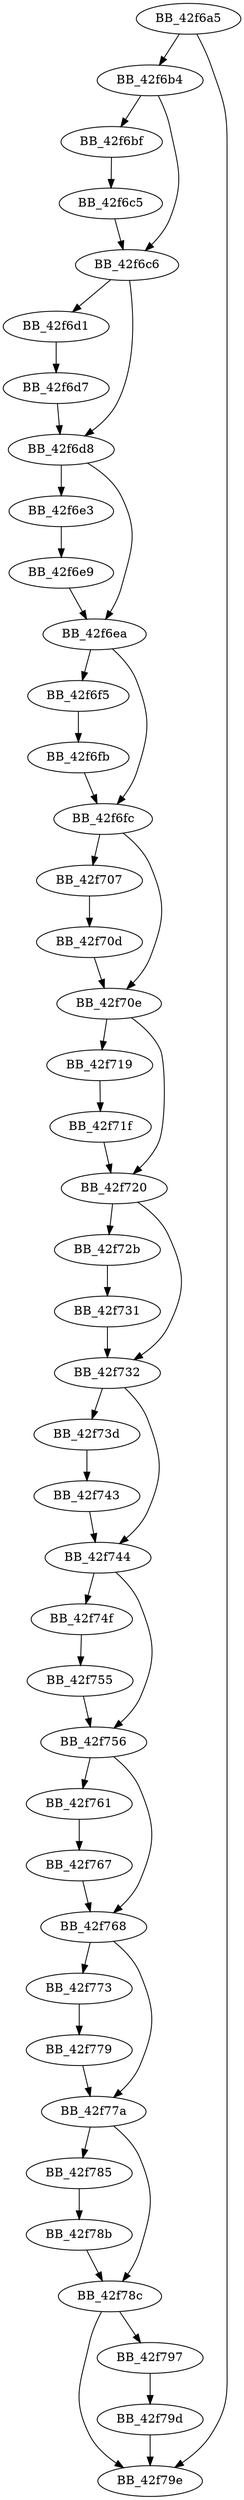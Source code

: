 DiGraph ___free_lconv_mon{
BB_42f6a5->BB_42f6b4
BB_42f6a5->BB_42f79e
BB_42f6b4->BB_42f6bf
BB_42f6b4->BB_42f6c6
BB_42f6bf->BB_42f6c5
BB_42f6c5->BB_42f6c6
BB_42f6c6->BB_42f6d1
BB_42f6c6->BB_42f6d8
BB_42f6d1->BB_42f6d7
BB_42f6d7->BB_42f6d8
BB_42f6d8->BB_42f6e3
BB_42f6d8->BB_42f6ea
BB_42f6e3->BB_42f6e9
BB_42f6e9->BB_42f6ea
BB_42f6ea->BB_42f6f5
BB_42f6ea->BB_42f6fc
BB_42f6f5->BB_42f6fb
BB_42f6fb->BB_42f6fc
BB_42f6fc->BB_42f707
BB_42f6fc->BB_42f70e
BB_42f707->BB_42f70d
BB_42f70d->BB_42f70e
BB_42f70e->BB_42f719
BB_42f70e->BB_42f720
BB_42f719->BB_42f71f
BB_42f71f->BB_42f720
BB_42f720->BB_42f72b
BB_42f720->BB_42f732
BB_42f72b->BB_42f731
BB_42f731->BB_42f732
BB_42f732->BB_42f73d
BB_42f732->BB_42f744
BB_42f73d->BB_42f743
BB_42f743->BB_42f744
BB_42f744->BB_42f74f
BB_42f744->BB_42f756
BB_42f74f->BB_42f755
BB_42f755->BB_42f756
BB_42f756->BB_42f761
BB_42f756->BB_42f768
BB_42f761->BB_42f767
BB_42f767->BB_42f768
BB_42f768->BB_42f773
BB_42f768->BB_42f77a
BB_42f773->BB_42f779
BB_42f779->BB_42f77a
BB_42f77a->BB_42f785
BB_42f77a->BB_42f78c
BB_42f785->BB_42f78b
BB_42f78b->BB_42f78c
BB_42f78c->BB_42f797
BB_42f78c->BB_42f79e
BB_42f797->BB_42f79d
BB_42f79d->BB_42f79e
}
